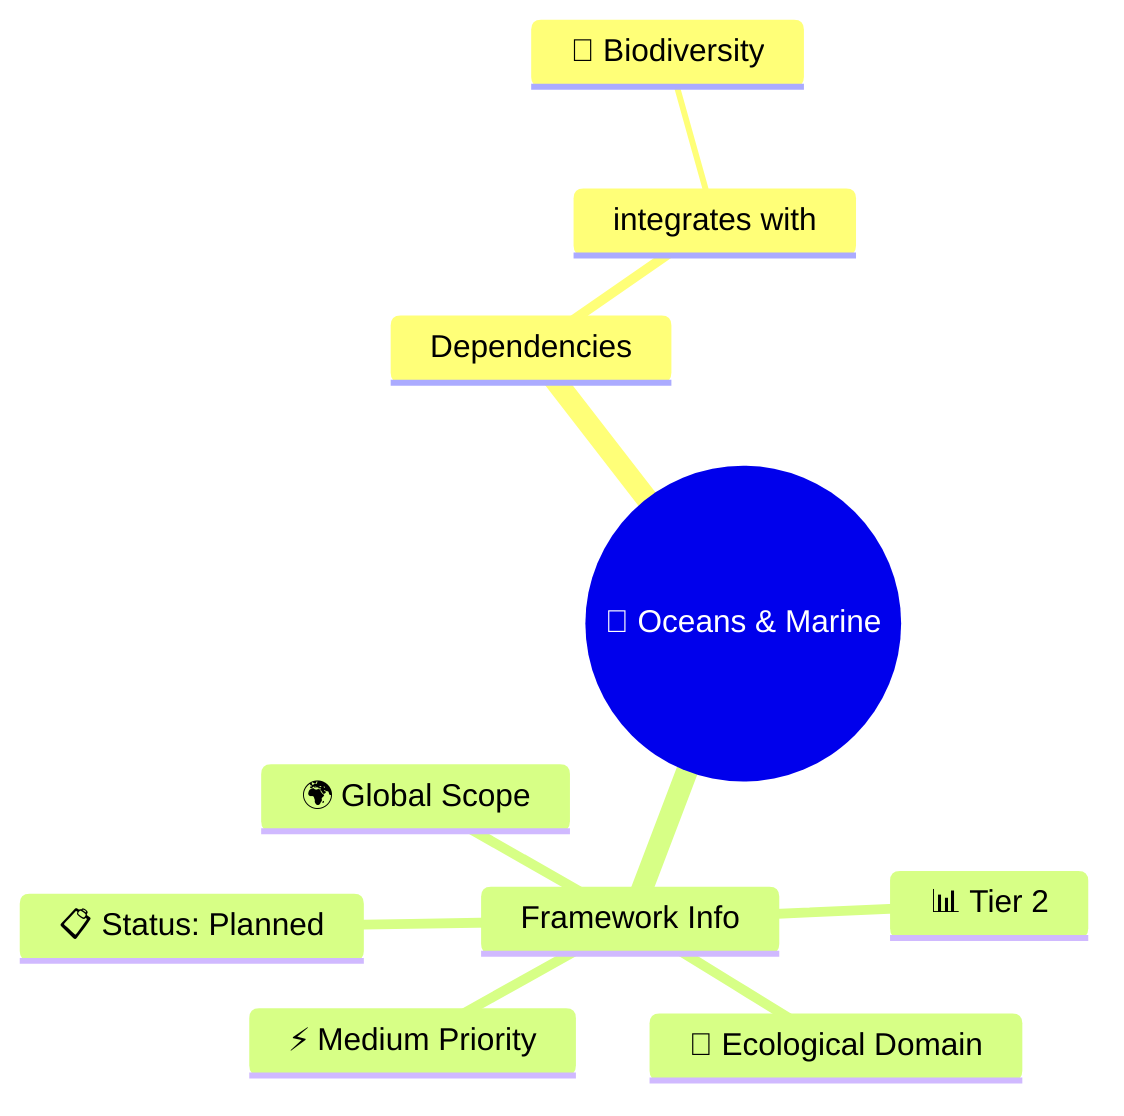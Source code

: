mindmap
  root(("🌊 Oceans & Marine"))
    Dependencies
      integrates with
        🦅 Biodiversity
    Framework Info
      📊 Tier 2
      🎯 Ecological Domain
      🌍 Global Scope
      ⚡ Medium Priority
      📋 Status: Planned